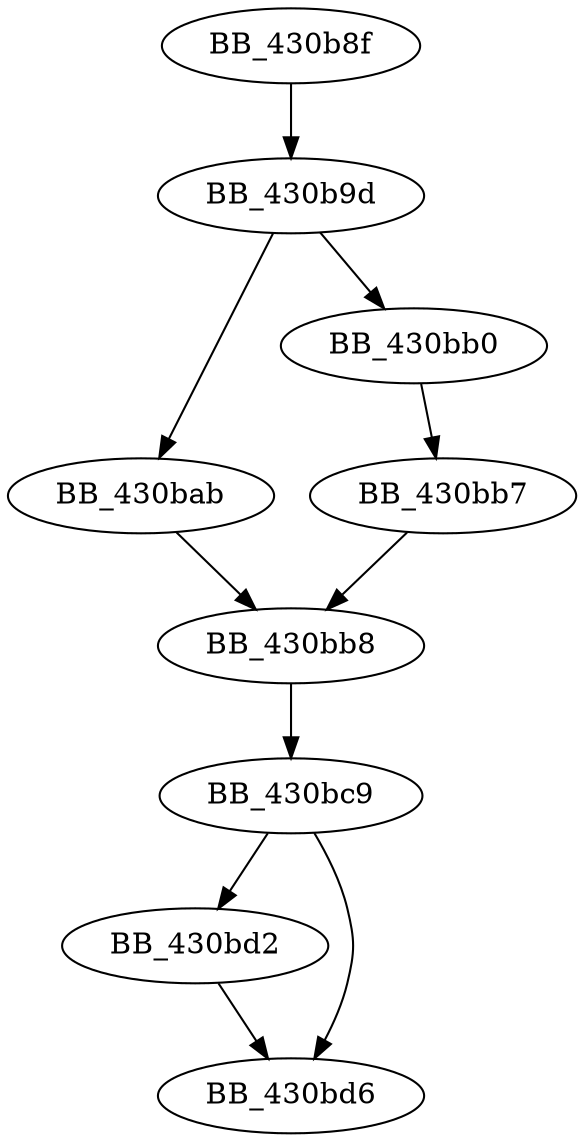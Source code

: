 DiGraph _GetLocaleNameFromLanguage{
BB_430b8f->BB_430b9d
BB_430b9d->BB_430bab
BB_430b9d->BB_430bb0
BB_430bab->BB_430bb8
BB_430bb0->BB_430bb7
BB_430bb7->BB_430bb8
BB_430bb8->BB_430bc9
BB_430bc9->BB_430bd2
BB_430bc9->BB_430bd6
BB_430bd2->BB_430bd6
}
